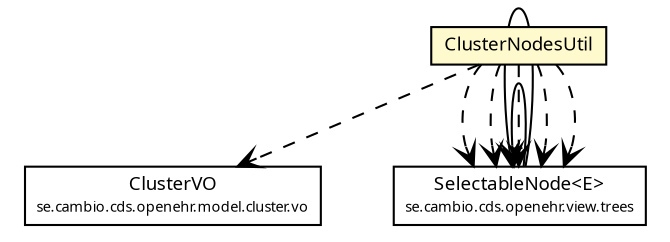 #!/usr/local/bin/dot
#
# Class diagram 
# Generated by UMLGraph version R5_6 (http://www.umlgraph.org/)
#

digraph G {
	edge [fontname="Trebuchet MS",fontsize=10,labelfontname="Trebuchet MS",labelfontsize=10];
	node [fontname="Trebuchet MS",fontsize=10,shape=plaintext];
	nodesep=0.25;
	ranksep=0.5;
	// se.cambio.cds.openehr.model.cluster.vo.ClusterVO
	c109321 [label=<<table title="se.cambio.cds.openehr.model.cluster.vo.ClusterVO" border="0" cellborder="1" cellspacing="0" cellpadding="2" port="p" href="../../../../openehr/model/cluster/vo/ClusterVO.html">
		<tr><td><table border="0" cellspacing="0" cellpadding="1">
<tr><td align="center" balign="center"><font face="Trebuchet MS"> ClusterVO </font></td></tr>
<tr><td align="center" balign="center"><font face="Trebuchet MS" point-size="7.0"> se.cambio.cds.openehr.model.cluster.vo </font></td></tr>
		</table></td></tr>
		</table>>, URL="../../../../openehr/model/cluster/vo/ClusterVO.html", fontname="Trebuchet MS", fontcolor="black", fontsize=9.0];
	// se.cambio.cds.openehr.view.trees.SelectableNode<E>
	c109403 [label=<<table title="se.cambio.cds.openehr.view.trees.SelectableNode" border="0" cellborder="1" cellspacing="0" cellpadding="2" port="p" href="../../../../openehr/view/trees/SelectableNode.html">
		<tr><td><table border="0" cellspacing="0" cellpadding="1">
<tr><td align="center" balign="center"><font face="Trebuchet MS"> SelectableNode&lt;E&gt; </font></td></tr>
<tr><td align="center" balign="center"><font face="Trebuchet MS" point-size="7.0"> se.cambio.cds.openehr.view.trees </font></td></tr>
		</table></td></tr>
		</table>>, URL="../../../../openehr/view/trees/SelectableNode.html", fontname="Trebuchet MS", fontcolor="black", fontsize=9.0];
	// se.cambio.cds.gdl.editor.view.util.ClusterNodesUtil
	c109553 [label=<<table title="se.cambio.cds.gdl.editor.view.util.ClusterNodesUtil" border="0" cellborder="1" cellspacing="0" cellpadding="2" port="p" bgcolor="lemonChiffon" href="./ClusterNodesUtil.html">
		<tr><td><table border="0" cellspacing="0" cellpadding="1">
<tr><td align="center" balign="center"><font face="Trebuchet MS"> ClusterNodesUtil </font></td></tr>
		</table></td></tr>
		</table>>, URL="./ClusterNodesUtil.html", fontname="Trebuchet MS", fontcolor="black", fontsize=9.0];
	// se.cambio.cds.openehr.view.trees.SelectableNode<E> NAVASSOC se.cambio.cds.openehr.view.trees.SelectableNode<E>
	c109403:p -> c109403:p [taillabel="", label="", headlabel="", fontname="Trebuchet MS", fontcolor="black", fontsize=10.0, color="black", arrowhead=open];
	// se.cambio.cds.openehr.view.trees.SelectableNode<E> NAVASSOC se.cambio.cds.openehr.view.trees.SelectableNode<E>
	c109403:p -> c109403:p [taillabel="", label="", headlabel="*", fontname="Trebuchet MS", fontcolor="black", fontsize=10.0, color="black", arrowhead=open];
	// se.cambio.cds.gdl.editor.view.util.ClusterNodesUtil DEPEND se.cambio.cds.openehr.view.trees.SelectableNode<E>
	c109553:p -> c109403:p [taillabel="", label="", headlabel="", fontname="Trebuchet MS", fontcolor="black", fontsize=10.0, color="black", arrowhead=open, style=dashed];
	// se.cambio.cds.gdl.editor.view.util.ClusterNodesUtil DEPEND se.cambio.cds.openehr.view.trees.SelectableNode<E>
	c109553:p -> c109403:p [taillabel="", label="", headlabel="", fontname="Trebuchet MS", fontcolor="black", fontsize=10.0, color="black", arrowhead=open, style=dashed];
	// se.cambio.cds.gdl.editor.view.util.ClusterNodesUtil DEPEND se.cambio.cds.openehr.view.trees.SelectableNode<E>
	c109553:p -> c109403:p [taillabel="", label="", headlabel="", fontname="Trebuchet MS", fontcolor="black", fontsize=10.0, color="black", arrowhead=open, style=dashed];
	// se.cambio.cds.gdl.editor.view.util.ClusterNodesUtil DEPEND se.cambio.cds.openehr.view.trees.SelectableNode<E>
	c109553:p -> c109403:p [taillabel="", label="", headlabel="", fontname="Trebuchet MS", fontcolor="black", fontsize=10.0, color="black", arrowhead=open, style=dashed];
	// se.cambio.cds.gdl.editor.view.util.ClusterNodesUtil DEPEND se.cambio.cds.openehr.model.cluster.vo.ClusterVO
	c109553:p -> c109321:p [taillabel="", label="", headlabel="", fontname="Trebuchet MS", fontcolor="black", fontsize=10.0, color="black", arrowhead=open, style=dashed];
	// se.cambio.cds.gdl.editor.view.util.ClusterNodesUtil DEPEND se.cambio.cds.openehr.view.trees.SelectableNode<E>
	c109553:p -> c109403:p [taillabel="", label="", headlabel="", fontname="Trebuchet MS", fontcolor="black", fontsize=10.0, color="black", arrowhead=open, style=dashed];
}

